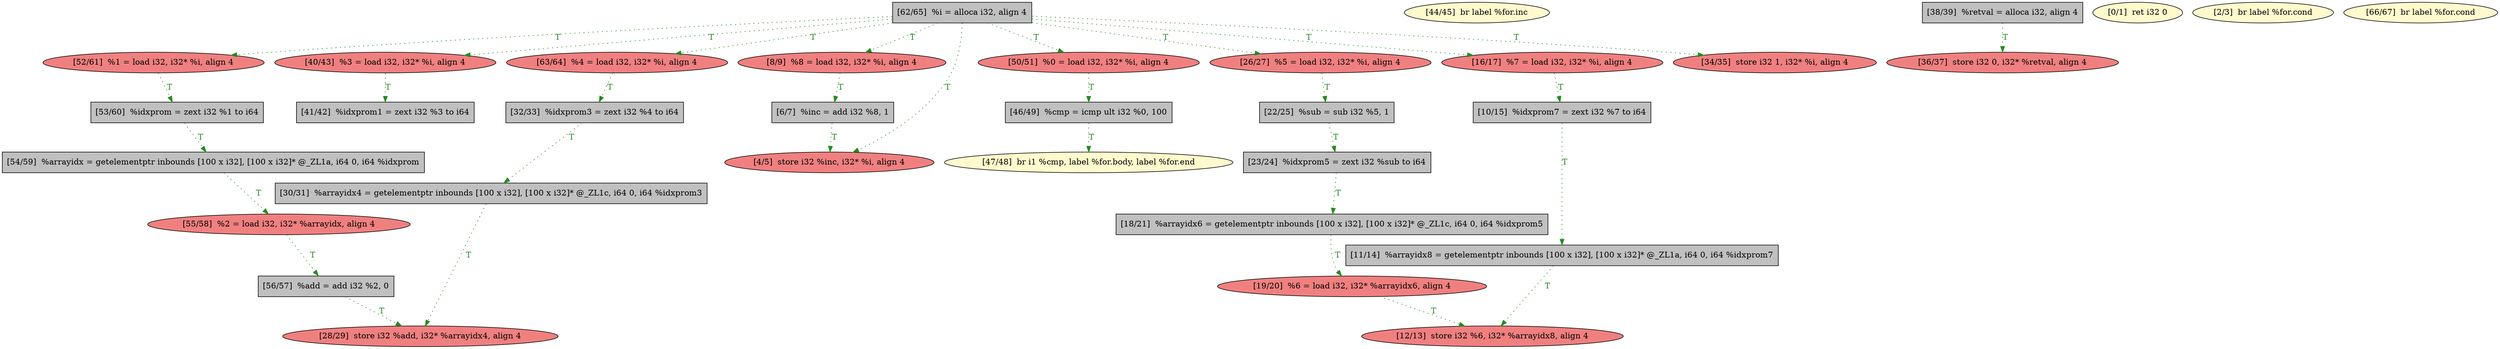 
digraph G {


node63 [fillcolor=lemonchiffon,label="[47/48]  br i1 %cmp, label %for.body, label %for.end",shape=ellipse,style=filled ]
node62 [fillcolor=lightcoral,label="[19/20]  %6 = load i32, i32* %arrayidx6, align 4",shape=ellipse,style=filled ]
node61 [fillcolor=lightcoral,label="[55/58]  %2 = load i32, i32* %arrayidx, align 4",shape=ellipse,style=filled ]
node60 [fillcolor=grey,label="[54/59]  %arrayidx = getelementptr inbounds [100 x i32], [100 x i32]* @_ZL1a, i64 0, i64 %idxprom",shape=rectangle,style=filled ]
node58 [fillcolor=grey,label="[53/60]  %idxprom = zext i32 %1 to i64",shape=rectangle,style=filled ]
node57 [fillcolor=grey,label="[41/42]  %idxprom1 = zext i32 %3 to i64",shape=rectangle,style=filled ]
node56 [fillcolor=lightcoral,label="[52/61]  %1 = load i32, i32* %i, align 4",shape=ellipse,style=filled ]
node59 [fillcolor=grey,label="[62/65]  %i = alloca i32, align 4",shape=rectangle,style=filled ]
node53 [fillcolor=grey,label="[46/49]  %cmp = icmp ult i32 %0, 100",shape=rectangle,style=filled ]
node52 [fillcolor=lemonchiffon,label="[44/45]  br label %for.inc",shape=ellipse,style=filled ]
node51 [fillcolor=lightcoral,label="[40/43]  %3 = load i32, i32* %i, align 4",shape=ellipse,style=filled ]
node39 [fillcolor=grey,label="[10/15]  %idxprom7 = zext i32 %7 to i64",shape=rectangle,style=filled ]
node65 [fillcolor=grey,label="[11/14]  %arrayidx8 = getelementptr inbounds [100 x i32], [100 x i32]* @_ZL1a, i64 0, i64 %idxprom7",shape=rectangle,style=filled ]
node64 [fillcolor=grey,label="[56/57]  %add = add i32 %2, 0",shape=rectangle,style=filled ]
node44 [fillcolor=lightcoral,label="[26/27]  %5 = load i32, i32* %i, align 4",shape=ellipse,style=filled ]
node38 [fillcolor=lightcoral,label="[8/9]  %8 = load i32, i32* %i, align 4",shape=ellipse,style=filled ]
node36 [fillcolor=lightcoral,label="[4/5]  store i32 %inc, i32* %i, align 4",shape=ellipse,style=filled ]
node47 [fillcolor=grey,label="[32/33]  %idxprom3 = zext i32 %4 to i64",shape=rectangle,style=filled ]
node50 [fillcolor=grey,label="[38/39]  %retval = alloca i32, align 4",shape=rectangle,style=filled ]
node34 [fillcolor=lemonchiffon,label="[0/1]  ret i32 0",shape=ellipse,style=filled ]
node45 [fillcolor=lightcoral,label="[28/29]  store i32 %add, i32* %arrayidx4, align 4",shape=ellipse,style=filled ]
node54 [fillcolor=lightcoral,label="[50/51]  %0 = load i32, i32* %i, align 4",shape=ellipse,style=filled ]
node40 [fillcolor=lightcoral,label="[16/17]  %7 = load i32, i32* %i, align 4",shape=ellipse,style=filled ]
node67 [fillcolor=lightcoral,label="[63/64]  %4 = load i32, i32* %i, align 4",shape=ellipse,style=filled ]
node48 [fillcolor=lightcoral,label="[34/35]  store i32 1, i32* %i, align 4",shape=ellipse,style=filled ]
node35 [fillcolor=lemonchiffon,label="[2/3]  br label %for.cond",shape=ellipse,style=filled ]
node49 [fillcolor=lightcoral,label="[36/37]  store i32 0, i32* %retval, align 4",shape=ellipse,style=filled ]
node37 [fillcolor=grey,label="[6/7]  %inc = add i32 %8, 1",shape=rectangle,style=filled ]
node41 [fillcolor=grey,label="[18/21]  %arrayidx6 = getelementptr inbounds [100 x i32], [100 x i32]* @_ZL1c, i64 0, i64 %idxprom5",shape=rectangle,style=filled ]
node43 [fillcolor=lightcoral,label="[12/13]  store i32 %6, i32* %arrayidx8, align 4",shape=ellipse,style=filled ]
node42 [fillcolor=grey,label="[22/25]  %sub = sub i32 %5, 1",shape=rectangle,style=filled ]
node66 [fillcolor=lemonchiffon,label="[66/67]  br label %for.cond",shape=ellipse,style=filled ]
node55 [fillcolor=grey,label="[23/24]  %idxprom5 = zext i32 %sub to i64",shape=rectangle,style=filled ]
node46 [fillcolor=grey,label="[30/31]  %arrayidx4 = getelementptr inbounds [100 x i32], [100 x i32]* @_ZL1c, i64 0, i64 %idxprom3",shape=rectangle,style=filled ]

node61->node64 [style=dotted,color=forestgreen,label="T",fontcolor=forestgreen ]
node58->node60 [style=dotted,color=forestgreen,label="T",fontcolor=forestgreen ]
node53->node63 [style=dotted,color=forestgreen,label="T",fontcolor=forestgreen ]
node54->node53 [style=dotted,color=forestgreen,label="T",fontcolor=forestgreen ]
node39->node65 [style=dotted,color=forestgreen,label="T",fontcolor=forestgreen ]
node51->node57 [style=dotted,color=forestgreen,label="T",fontcolor=forestgreen ]
node65->node43 [style=dotted,color=forestgreen,label="T",fontcolor=forestgreen ]
node59->node36 [style=dotted,color=forestgreen,label="T",fontcolor=forestgreen ]
node44->node42 [style=dotted,color=forestgreen,label="T",fontcolor=forestgreen ]
node59->node48 [style=dotted,color=forestgreen,label="T",fontcolor=forestgreen ]
node42->node55 [style=dotted,color=forestgreen,label="T",fontcolor=forestgreen ]
node59->node40 [style=dotted,color=forestgreen,label="T",fontcolor=forestgreen ]
node41->node62 [style=dotted,color=forestgreen,label="T",fontcolor=forestgreen ]
node59->node54 [style=dotted,color=forestgreen,label="T",fontcolor=forestgreen ]
node40->node39 [style=dotted,color=forestgreen,label="T",fontcolor=forestgreen ]
node56->node58 [style=dotted,color=forestgreen,label="T",fontcolor=forestgreen ]
node37->node36 [style=dotted,color=forestgreen,label="T",fontcolor=forestgreen ]
node50->node49 [style=dotted,color=forestgreen,label="T",fontcolor=forestgreen ]
node55->node41 [style=dotted,color=forestgreen,label="T",fontcolor=forestgreen ]
node46->node45 [style=dotted,color=forestgreen,label="T",fontcolor=forestgreen ]
node47->node46 [style=dotted,color=forestgreen,label="T",fontcolor=forestgreen ]
node62->node43 [style=dotted,color=forestgreen,label="T",fontcolor=forestgreen ]
node67->node47 [style=dotted,color=forestgreen,label="T",fontcolor=forestgreen ]
node64->node45 [style=dotted,color=forestgreen,label="T",fontcolor=forestgreen ]
node60->node61 [style=dotted,color=forestgreen,label="T",fontcolor=forestgreen ]
node59->node67 [style=dotted,color=forestgreen,label="T",fontcolor=forestgreen ]
node59->node44 [style=dotted,color=forestgreen,label="T",fontcolor=forestgreen ]
node59->node56 [style=dotted,color=forestgreen,label="T",fontcolor=forestgreen ]
node59->node51 [style=dotted,color=forestgreen,label="T",fontcolor=forestgreen ]
node38->node37 [style=dotted,color=forestgreen,label="T",fontcolor=forestgreen ]
node59->node38 [style=dotted,color=forestgreen,label="T",fontcolor=forestgreen ]


}
